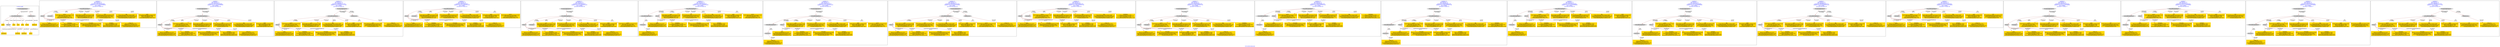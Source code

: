 digraph n0 {
fontcolor="blue"
remincross="true"
label="s24-s-norton-simon.json"
subgraph cluster_0 {
label="1-correct model"
n2[style="filled",color="white",fillcolor="lightgray",label="CulturalHeritageObject1"];
n3[shape="plaintext",style="filled",fillcolor="gold",label="made"];
n4[style="filled",color="white",fillcolor="lightgray",label="Person1"];
n5[shape="plaintext",style="filled",fillcolor="gold",label="dim"];
n6[shape="plaintext",style="filled",fillcolor="gold",label="prov"];
n7[shape="plaintext",style="filled",fillcolor="gold",label="title"];
n8[shape="plaintext",style="filled",fillcolor="gold",label="access"];
n9[shape="plaintext",style="filled",fillcolor="gold",label="nationality"];
n10[shape="plaintext",style="filled",fillcolor="gold",label="birthDate"];
n11[shape="plaintext",style="filled",fillcolor="gold",label="deathDate"];
n12[shape="plaintext",style="filled",fillcolor="gold",label="artist"];
n13[style="filled",color="white",fillcolor="lightgray",label="EuropeanaAggregation1"];
n14[style="filled",color="white",fillcolor="lightgray",label="WebResource1"];
n15[shape="plaintext",style="filled",fillcolor="gold",label="image_url"];
}
subgraph cluster_1 {
label="candidate 0\nlink coherence:1.0\nnode coherence:1.0\nconfidence:0.4977229339458856\nmapping score:0.6159076446486286\ncost:11.99992\n-precision:0.67-recall:0.62"
n17[style="filled",color="white",fillcolor="lightgray",label="CulturalHeritageObject1"];
n18[style="filled",color="white",fillcolor="lightgray",label="Person1"];
n19[style="filled",color="white",fillcolor="lightgray",label="Document1"];
n20[shape="plaintext",style="filled",fillcolor="gold",label="image_url\n[Document,classLink,0.447]\n[WebResource,classLink,0.432]\n[CulturalHeritageObject,description,0.107]\n[CulturalHeritageObject,title,0.014]"];
n21[shape="plaintext",style="filled",fillcolor="gold",label="access\n[CulturalHeritageObject,provenance,0.321]\n[Document,classLink,0.285]\n[Person,nameOfThePerson,0.219]\n[CulturalHeritageObject,title,0.175]"];
n22[shape="plaintext",style="filled",fillcolor="gold",label="artist\n[Person,nameOfThePerson,0.507]\n[CulturalHeritageObject,description,0.192]\n[Person,biographicalInformation,0.187]\n[CulturalHeritageObject,provenance,0.115]"];
n23[shape="plaintext",style="filled",fillcolor="gold",label="deathDate\n[Person,dateOfDeath,0.493]\n[CulturalHeritageObject,created,0.284]\n[Person,dateOfBirth,0.184]\n[CulturalHeritageObject,description,0.039]"];
n24[shape="plaintext",style="filled",fillcolor="gold",label="nationality\n[Person,countryAssociatedWithThePerson,0.828]\n[Person,biographicalInformation,0.062]\n[CulturalHeritageObject,description,0.059]\n[Concept,prefLabel,0.051]"];
n25[shape="plaintext",style="filled",fillcolor="gold",label="prov\n[CulturalHeritageObject,provenance,0.619]\n[CulturalHeritageObject,description,0.152]\n[CulturalHeritageObject,title,0.125]\n[Person,nameOfThePerson,0.104]"];
n26[shape="plaintext",style="filled",fillcolor="gold",label="title\n[CulturalHeritageObject,description,0.387]\n[CulturalHeritageObject,title,0.334]\n[Person,biographicalInformation,0.201]\n[Concept,prefLabel,0.079]"];
n27[shape="plaintext",style="filled",fillcolor="gold",label="dim\n[CulturalHeritageObject,extent,0.666]\n[CulturalHeritageObject,accessionNumber,0.149]\n[CulturalHeritageObject,description,0.095]\n[CulturalHeritageObject,medium,0.09]"];
n28[shape="plaintext",style="filled",fillcolor="gold",label="birthDate\n[Person,dateOfDeath,0.403]\n[Person,dateOfBirth,0.329]\n[CulturalHeritageObject,created,0.221]\n[Person,biographicalInformation,0.047]"];
n29[shape="plaintext",style="filled",fillcolor="gold",label="made\n[CulturalHeritageObject,created,0.381]\n[Person,dateOfDeath,0.366]\n[Person,dateOfBirth,0.143]\n[CulturalHeritageObject,title,0.109]"];
}
subgraph cluster_2 {
label="candidate 1\nlink coherence:1.0\nnode coherence:1.0\nconfidence:0.4977229339458856\nmapping score:0.6159076446486286\ncost:12.99986\n-precision:0.69-recall:0.69"
n31[style="filled",color="white",fillcolor="lightgray",label="CulturalHeritageObject1"];
n32[style="filled",color="white",fillcolor="lightgray",label="Person1"];
n33[style="filled",color="white",fillcolor="lightgray",label="Document1"];
n34[style="filled",color="white",fillcolor="lightgray",label="EuropeanaAggregation1"];
n35[shape="plaintext",style="filled",fillcolor="gold",label="image_url\n[Document,classLink,0.447]\n[WebResource,classLink,0.432]\n[CulturalHeritageObject,description,0.107]\n[CulturalHeritageObject,title,0.014]"];
n36[shape="plaintext",style="filled",fillcolor="gold",label="access\n[CulturalHeritageObject,provenance,0.321]\n[Document,classLink,0.285]\n[Person,nameOfThePerson,0.219]\n[CulturalHeritageObject,title,0.175]"];
n37[shape="plaintext",style="filled",fillcolor="gold",label="artist\n[Person,nameOfThePerson,0.507]\n[CulturalHeritageObject,description,0.192]\n[Person,biographicalInformation,0.187]\n[CulturalHeritageObject,provenance,0.115]"];
n38[shape="plaintext",style="filled",fillcolor="gold",label="deathDate\n[Person,dateOfDeath,0.493]\n[CulturalHeritageObject,created,0.284]\n[Person,dateOfBirth,0.184]\n[CulturalHeritageObject,description,0.039]"];
n39[shape="plaintext",style="filled",fillcolor="gold",label="nationality\n[Person,countryAssociatedWithThePerson,0.828]\n[Person,biographicalInformation,0.062]\n[CulturalHeritageObject,description,0.059]\n[Concept,prefLabel,0.051]"];
n40[shape="plaintext",style="filled",fillcolor="gold",label="prov\n[CulturalHeritageObject,provenance,0.619]\n[CulturalHeritageObject,description,0.152]\n[CulturalHeritageObject,title,0.125]\n[Person,nameOfThePerson,0.104]"];
n41[shape="plaintext",style="filled",fillcolor="gold",label="title\n[CulturalHeritageObject,description,0.387]\n[CulturalHeritageObject,title,0.334]\n[Person,biographicalInformation,0.201]\n[Concept,prefLabel,0.079]"];
n42[shape="plaintext",style="filled",fillcolor="gold",label="dim\n[CulturalHeritageObject,extent,0.666]\n[CulturalHeritageObject,accessionNumber,0.149]\n[CulturalHeritageObject,description,0.095]\n[CulturalHeritageObject,medium,0.09]"];
n43[shape="plaintext",style="filled",fillcolor="gold",label="birthDate\n[Person,dateOfDeath,0.403]\n[Person,dateOfBirth,0.329]\n[CulturalHeritageObject,created,0.221]\n[Person,biographicalInformation,0.047]"];
n44[shape="plaintext",style="filled",fillcolor="gold",label="made\n[CulturalHeritageObject,created,0.381]\n[Person,dateOfDeath,0.366]\n[Person,dateOfBirth,0.143]\n[CulturalHeritageObject,title,0.109]"];
}
subgraph cluster_3 {
label="candidate 10\nlink coherence:1.0\nnode coherence:1.0\nconfidence:0.4909596232132392\nmapping score:0.6136532077377463\ncost:12.99985\n-precision:0.92-recall:0.92"
n46[style="filled",color="white",fillcolor="lightgray",label="CulturalHeritageObject1"];
n47[style="filled",color="white",fillcolor="lightgray",label="Person1"];
n48[style="filled",color="white",fillcolor="lightgray",label="EuropeanaAggregation1"];
n49[style="filled",color="white",fillcolor="lightgray",label="WebResource2"];
n50[shape="plaintext",style="filled",fillcolor="gold",label="access\n[CulturalHeritageObject,provenance,0.321]\n[Document,classLink,0.285]\n[Person,nameOfThePerson,0.219]\n[CulturalHeritageObject,title,0.175]"];
n51[shape="plaintext",style="filled",fillcolor="gold",label="artist\n[Person,nameOfThePerson,0.507]\n[CulturalHeritageObject,description,0.192]\n[Person,biographicalInformation,0.187]\n[CulturalHeritageObject,provenance,0.115]"];
n52[shape="plaintext",style="filled",fillcolor="gold",label="image_url\n[Document,classLink,0.447]\n[WebResource,classLink,0.432]\n[CulturalHeritageObject,description,0.107]\n[CulturalHeritageObject,title,0.014]"];
n53[shape="plaintext",style="filled",fillcolor="gold",label="deathDate\n[Person,dateOfDeath,0.493]\n[CulturalHeritageObject,created,0.284]\n[Person,dateOfBirth,0.184]\n[CulturalHeritageObject,description,0.039]"];
n54[shape="plaintext",style="filled",fillcolor="gold",label="nationality\n[Person,countryAssociatedWithThePerson,0.828]\n[Person,biographicalInformation,0.062]\n[CulturalHeritageObject,description,0.059]\n[Concept,prefLabel,0.051]"];
n55[shape="plaintext",style="filled",fillcolor="gold",label="prov\n[CulturalHeritageObject,provenance,0.619]\n[CulturalHeritageObject,description,0.152]\n[CulturalHeritageObject,title,0.125]\n[Person,nameOfThePerson,0.104]"];
n56[shape="plaintext",style="filled",fillcolor="gold",label="dim\n[CulturalHeritageObject,extent,0.666]\n[CulturalHeritageObject,accessionNumber,0.149]\n[CulturalHeritageObject,description,0.095]\n[CulturalHeritageObject,medium,0.09]"];
n57[shape="plaintext",style="filled",fillcolor="gold",label="birthDate\n[Person,dateOfDeath,0.403]\n[Person,dateOfBirth,0.329]\n[CulturalHeritageObject,created,0.221]\n[Person,biographicalInformation,0.047]"];
n58[shape="plaintext",style="filled",fillcolor="gold",label="made\n[CulturalHeritageObject,created,0.381]\n[Person,dateOfDeath,0.366]\n[Person,dateOfBirth,0.143]\n[CulturalHeritageObject,title,0.109]"];
n59[shape="plaintext",style="filled",fillcolor="gold",label="title\n[CulturalHeritageObject,description,0.387]\n[CulturalHeritageObject,title,0.334]\n[Person,biographicalInformation,0.201]\n[Concept,prefLabel,0.079]"];
}
subgraph cluster_4 {
label="candidate 11\nlink coherence:1.0\nnode coherence:1.0\nconfidence:0.48313448709427\nmapping score:0.6110448290314233\ncost:11.99992\n-precision:0.67-recall:0.62"
n61[style="filled",color="white",fillcolor="lightgray",label="CulturalHeritageObject1"];
n62[style="filled",color="white",fillcolor="lightgray",label="Person1"];
n63[style="filled",color="white",fillcolor="lightgray",label="Document1"];
n64[shape="plaintext",style="filled",fillcolor="gold",label="image_url\n[Document,classLink,0.447]\n[WebResource,classLink,0.432]\n[CulturalHeritageObject,description,0.107]\n[CulturalHeritageObject,title,0.014]"];
n65[shape="plaintext",style="filled",fillcolor="gold",label="artist\n[Person,nameOfThePerson,0.507]\n[CulturalHeritageObject,description,0.192]\n[Person,biographicalInformation,0.187]\n[CulturalHeritageObject,provenance,0.115]"];
n66[shape="plaintext",style="filled",fillcolor="gold",label="deathDate\n[Person,dateOfDeath,0.493]\n[CulturalHeritageObject,created,0.284]\n[Person,dateOfBirth,0.184]\n[CulturalHeritageObject,description,0.039]"];
n67[shape="plaintext",style="filled",fillcolor="gold",label="nationality\n[Person,countryAssociatedWithThePerson,0.828]\n[Person,biographicalInformation,0.062]\n[CulturalHeritageObject,description,0.059]\n[Concept,prefLabel,0.051]"];
n68[shape="plaintext",style="filled",fillcolor="gold",label="prov\n[CulturalHeritageObject,provenance,0.619]\n[CulturalHeritageObject,description,0.152]\n[CulturalHeritageObject,title,0.125]\n[Person,nameOfThePerson,0.104]"];
n69[shape="plaintext",style="filled",fillcolor="gold",label="title\n[CulturalHeritageObject,description,0.387]\n[CulturalHeritageObject,title,0.334]\n[Person,biographicalInformation,0.201]\n[Concept,prefLabel,0.079]"];
n70[shape="plaintext",style="filled",fillcolor="gold",label="dim\n[CulturalHeritageObject,extent,0.666]\n[CulturalHeritageObject,accessionNumber,0.149]\n[CulturalHeritageObject,description,0.095]\n[CulturalHeritageObject,medium,0.09]"];
n71[shape="plaintext",style="filled",fillcolor="gold",label="birthDate\n[Person,dateOfDeath,0.403]\n[Person,dateOfBirth,0.329]\n[CulturalHeritageObject,created,0.221]\n[Person,biographicalInformation,0.047]"];
n72[shape="plaintext",style="filled",fillcolor="gold",label="made\n[CulturalHeritageObject,created,0.381]\n[Person,dateOfDeath,0.366]\n[Person,dateOfBirth,0.143]\n[CulturalHeritageObject,title,0.109]"];
n73[shape="plaintext",style="filled",fillcolor="gold",label="access\n[CulturalHeritageObject,provenance,0.321]\n[Document,classLink,0.285]\n[Person,nameOfThePerson,0.219]\n[CulturalHeritageObject,title,0.175]"];
}
subgraph cluster_5 {
label="candidate 12\nlink coherence:1.0\nnode coherence:1.0\nconfidence:0.48313448709427\nmapping score:0.6110448290314233\ncost:12.99986\n-precision:0.69-recall:0.69"
n75[style="filled",color="white",fillcolor="lightgray",label="CulturalHeritageObject1"];
n76[style="filled",color="white",fillcolor="lightgray",label="Person1"];
n77[style="filled",color="white",fillcolor="lightgray",label="Document1"];
n78[style="filled",color="white",fillcolor="lightgray",label="EuropeanaAggregation1"];
n79[shape="plaintext",style="filled",fillcolor="gold",label="image_url\n[Document,classLink,0.447]\n[WebResource,classLink,0.432]\n[CulturalHeritageObject,description,0.107]\n[CulturalHeritageObject,title,0.014]"];
n80[shape="plaintext",style="filled",fillcolor="gold",label="artist\n[Person,nameOfThePerson,0.507]\n[CulturalHeritageObject,description,0.192]\n[Person,biographicalInformation,0.187]\n[CulturalHeritageObject,provenance,0.115]"];
n81[shape="plaintext",style="filled",fillcolor="gold",label="deathDate\n[Person,dateOfDeath,0.493]\n[CulturalHeritageObject,created,0.284]\n[Person,dateOfBirth,0.184]\n[CulturalHeritageObject,description,0.039]"];
n82[shape="plaintext",style="filled",fillcolor="gold",label="nationality\n[Person,countryAssociatedWithThePerson,0.828]\n[Person,biographicalInformation,0.062]\n[CulturalHeritageObject,description,0.059]\n[Concept,prefLabel,0.051]"];
n83[shape="plaintext",style="filled",fillcolor="gold",label="prov\n[CulturalHeritageObject,provenance,0.619]\n[CulturalHeritageObject,description,0.152]\n[CulturalHeritageObject,title,0.125]\n[Person,nameOfThePerson,0.104]"];
n84[shape="plaintext",style="filled",fillcolor="gold",label="title\n[CulturalHeritageObject,description,0.387]\n[CulturalHeritageObject,title,0.334]\n[Person,biographicalInformation,0.201]\n[Concept,prefLabel,0.079]"];
n85[shape="plaintext",style="filled",fillcolor="gold",label="dim\n[CulturalHeritageObject,extent,0.666]\n[CulturalHeritageObject,accessionNumber,0.149]\n[CulturalHeritageObject,description,0.095]\n[CulturalHeritageObject,medium,0.09]"];
n86[shape="plaintext",style="filled",fillcolor="gold",label="birthDate\n[Person,dateOfDeath,0.403]\n[Person,dateOfBirth,0.329]\n[CulturalHeritageObject,created,0.221]\n[Person,biographicalInformation,0.047]"];
n87[shape="plaintext",style="filled",fillcolor="gold",label="made\n[CulturalHeritageObject,created,0.381]\n[Person,dateOfDeath,0.366]\n[Person,dateOfBirth,0.143]\n[CulturalHeritageObject,title,0.109]"];
n88[shape="plaintext",style="filled",fillcolor="gold",label="access\n[CulturalHeritageObject,provenance,0.321]\n[Document,classLink,0.285]\n[Person,nameOfThePerson,0.219]\n[CulturalHeritageObject,title,0.175]"];
}
subgraph cluster_6 {
label="candidate 13\nlink coherence:1.0\nnode coherence:1.0\nconfidence:0.48313448709427\nmapping score:0.6110448290314233\ncost:12.99991\n-precision:0.62-recall:0.62"
n90[style="filled",color="white",fillcolor="lightgray",label="CulturalHeritageObject1"];
n91[style="filled",color="white",fillcolor="lightgray",label="CulturalHeritageObject2"];
n92[style="filled",color="white",fillcolor="lightgray",label="Person1"];
n93[style="filled",color="white",fillcolor="lightgray",label="Document2"];
n94[shape="plaintext",style="filled",fillcolor="gold",label="image_url\n[Document,classLink,0.447]\n[WebResource,classLink,0.432]\n[CulturalHeritageObject,description,0.107]\n[CulturalHeritageObject,title,0.014]"];
n95[shape="plaintext",style="filled",fillcolor="gold",label="artist\n[Person,nameOfThePerson,0.507]\n[CulturalHeritageObject,description,0.192]\n[Person,biographicalInformation,0.187]\n[CulturalHeritageObject,provenance,0.115]"];
n96[shape="plaintext",style="filled",fillcolor="gold",label="deathDate\n[Person,dateOfDeath,0.493]\n[CulturalHeritageObject,created,0.284]\n[Person,dateOfBirth,0.184]\n[CulturalHeritageObject,description,0.039]"];
n97[shape="plaintext",style="filled",fillcolor="gold",label="nationality\n[Person,countryAssociatedWithThePerson,0.828]\n[Person,biographicalInformation,0.062]\n[CulturalHeritageObject,description,0.059]\n[Concept,prefLabel,0.051]"];
n98[shape="plaintext",style="filled",fillcolor="gold",label="prov\n[CulturalHeritageObject,provenance,0.619]\n[CulturalHeritageObject,description,0.152]\n[CulturalHeritageObject,title,0.125]\n[Person,nameOfThePerson,0.104]"];
n99[shape="plaintext",style="filled",fillcolor="gold",label="title\n[CulturalHeritageObject,description,0.387]\n[CulturalHeritageObject,title,0.334]\n[Person,biographicalInformation,0.201]\n[Concept,prefLabel,0.079]"];
n100[shape="plaintext",style="filled",fillcolor="gold",label="dim\n[CulturalHeritageObject,extent,0.666]\n[CulturalHeritageObject,accessionNumber,0.149]\n[CulturalHeritageObject,description,0.095]\n[CulturalHeritageObject,medium,0.09]"];
n101[shape="plaintext",style="filled",fillcolor="gold",label="birthDate\n[Person,dateOfDeath,0.403]\n[Person,dateOfBirth,0.329]\n[CulturalHeritageObject,created,0.221]\n[Person,biographicalInformation,0.047]"];
n102[shape="plaintext",style="filled",fillcolor="gold",label="made\n[CulturalHeritageObject,created,0.381]\n[Person,dateOfDeath,0.366]\n[Person,dateOfBirth,0.143]\n[CulturalHeritageObject,title,0.109]"];
n103[shape="plaintext",style="filled",fillcolor="gold",label="access\n[CulturalHeritageObject,provenance,0.321]\n[Document,classLink,0.285]\n[Person,nameOfThePerson,0.219]\n[CulturalHeritageObject,title,0.175]"];
}
subgraph cluster_7 {
label="candidate 14\nlink coherence:1.0\nnode coherence:1.0\nconfidence:0.48313448709427\nmapping score:0.6110448290314233\ncost:13.99985\n-precision:0.64-recall:0.69"
n105[style="filled",color="white",fillcolor="lightgray",label="CulturalHeritageObject1"];
n106[style="filled",color="white",fillcolor="lightgray",label="CulturalHeritageObject2"];
n107[style="filled",color="white",fillcolor="lightgray",label="Person1"];
n108[style="filled",color="white",fillcolor="lightgray",label="Document2"];
n109[style="filled",color="white",fillcolor="lightgray",label="EuropeanaAggregation1"];
n110[shape="plaintext",style="filled",fillcolor="gold",label="image_url\n[Document,classLink,0.447]\n[WebResource,classLink,0.432]\n[CulturalHeritageObject,description,0.107]\n[CulturalHeritageObject,title,0.014]"];
n111[shape="plaintext",style="filled",fillcolor="gold",label="artist\n[Person,nameOfThePerson,0.507]\n[CulturalHeritageObject,description,0.192]\n[Person,biographicalInformation,0.187]\n[CulturalHeritageObject,provenance,0.115]"];
n112[shape="plaintext",style="filled",fillcolor="gold",label="deathDate\n[Person,dateOfDeath,0.493]\n[CulturalHeritageObject,created,0.284]\n[Person,dateOfBirth,0.184]\n[CulturalHeritageObject,description,0.039]"];
n113[shape="plaintext",style="filled",fillcolor="gold",label="nationality\n[Person,countryAssociatedWithThePerson,0.828]\n[Person,biographicalInformation,0.062]\n[CulturalHeritageObject,description,0.059]\n[Concept,prefLabel,0.051]"];
n114[shape="plaintext",style="filled",fillcolor="gold",label="prov\n[CulturalHeritageObject,provenance,0.619]\n[CulturalHeritageObject,description,0.152]\n[CulturalHeritageObject,title,0.125]\n[Person,nameOfThePerson,0.104]"];
n115[shape="plaintext",style="filled",fillcolor="gold",label="title\n[CulturalHeritageObject,description,0.387]\n[CulturalHeritageObject,title,0.334]\n[Person,biographicalInformation,0.201]\n[Concept,prefLabel,0.079]"];
n116[shape="plaintext",style="filled",fillcolor="gold",label="dim\n[CulturalHeritageObject,extent,0.666]\n[CulturalHeritageObject,accessionNumber,0.149]\n[CulturalHeritageObject,description,0.095]\n[CulturalHeritageObject,medium,0.09]"];
n117[shape="plaintext",style="filled",fillcolor="gold",label="birthDate\n[Person,dateOfDeath,0.403]\n[Person,dateOfBirth,0.329]\n[CulturalHeritageObject,created,0.221]\n[Person,biographicalInformation,0.047]"];
n118[shape="plaintext",style="filled",fillcolor="gold",label="made\n[CulturalHeritageObject,created,0.381]\n[Person,dateOfDeath,0.366]\n[Person,dateOfBirth,0.143]\n[CulturalHeritageObject,title,0.109]"];
n119[shape="plaintext",style="filled",fillcolor="gold",label="access\n[CulturalHeritageObject,provenance,0.321]\n[Document,classLink,0.285]\n[Person,nameOfThePerson,0.219]\n[CulturalHeritageObject,title,0.175]"];
}
subgraph cluster_8 {
label="candidate 15\nlink coherence:1.0\nnode coherence:1.0\nconfidence:0.48167036101291566\nmapping score:0.6105567870043052\ncost:12.9998\n-precision:0.85-recall:0.85"
n121[style="filled",color="white",fillcolor="lightgray",label="CulturalHeritageObject1"];
n122[style="filled",color="white",fillcolor="lightgray",label="Person1"];
n123[style="filled",color="white",fillcolor="lightgray",label="EuropeanaAggregation1"];
n124[style="filled",color="white",fillcolor="lightgray",label="WebResource1"];
n125[shape="plaintext",style="filled",fillcolor="gold",label="artist\n[Person,nameOfThePerson,0.507]\n[CulturalHeritageObject,description,0.192]\n[Person,biographicalInformation,0.187]\n[CulturalHeritageObject,provenance,0.115]"];
n126[shape="plaintext",style="filled",fillcolor="gold",label="image_url\n[Document,classLink,0.447]\n[WebResource,classLink,0.432]\n[CulturalHeritageObject,description,0.107]\n[CulturalHeritageObject,title,0.014]"];
n127[shape="plaintext",style="filled",fillcolor="gold",label="deathDate\n[Person,dateOfDeath,0.493]\n[CulturalHeritageObject,created,0.284]\n[Person,dateOfBirth,0.184]\n[CulturalHeritageObject,description,0.039]"];
n128[shape="plaintext",style="filled",fillcolor="gold",label="nationality\n[Person,countryAssociatedWithThePerson,0.828]\n[Person,biographicalInformation,0.062]\n[CulturalHeritageObject,description,0.059]\n[Concept,prefLabel,0.051]"];
n129[shape="plaintext",style="filled",fillcolor="gold",label="prov\n[CulturalHeritageObject,provenance,0.619]\n[CulturalHeritageObject,description,0.152]\n[CulturalHeritageObject,title,0.125]\n[Person,nameOfThePerson,0.104]"];
n130[shape="plaintext",style="filled",fillcolor="gold",label="title\n[CulturalHeritageObject,description,0.387]\n[CulturalHeritageObject,title,0.334]\n[Person,biographicalInformation,0.201]\n[Concept,prefLabel,0.079]"];
n131[shape="plaintext",style="filled",fillcolor="gold",label="dim\n[CulturalHeritageObject,extent,0.666]\n[CulturalHeritageObject,accessionNumber,0.149]\n[CulturalHeritageObject,description,0.095]\n[CulturalHeritageObject,medium,0.09]"];
n132[shape="plaintext",style="filled",fillcolor="gold",label="birthDate\n[Person,dateOfDeath,0.403]\n[Person,dateOfBirth,0.329]\n[CulturalHeritageObject,created,0.221]\n[Person,biographicalInformation,0.047]"];
n133[shape="plaintext",style="filled",fillcolor="gold",label="made\n[CulturalHeritageObject,created,0.381]\n[Person,dateOfDeath,0.366]\n[Person,dateOfBirth,0.143]\n[CulturalHeritageObject,title,0.109]"];
n134[shape="plaintext",style="filled",fillcolor="gold",label="access\n[CulturalHeritageObject,provenance,0.321]\n[Document,classLink,0.285]\n[Person,nameOfThePerson,0.219]\n[CulturalHeritageObject,title,0.175]"];
}
subgraph cluster_9 {
label="candidate 16\nlink coherence:1.0\nnode coherence:1.0\nconfidence:0.47530792988014925\nmapping score:0.6084359766267164\ncost:11.99992\n-precision:0.5-recall:0.46"
n136[style="filled",color="white",fillcolor="lightgray",label="CulturalHeritageObject1"];
n137[style="filled",color="white",fillcolor="lightgray",label="Person1"];
n138[style="filled",color="white",fillcolor="lightgray",label="Document1"];
n139[shape="plaintext",style="filled",fillcolor="gold",label="image_url\n[Document,classLink,0.447]\n[WebResource,classLink,0.432]\n[CulturalHeritageObject,description,0.107]\n[CulturalHeritageObject,title,0.014]"];
n140[shape="plaintext",style="filled",fillcolor="gold",label="access\n[CulturalHeritageObject,provenance,0.321]\n[Document,classLink,0.285]\n[Person,nameOfThePerson,0.219]\n[CulturalHeritageObject,title,0.175]"];
n141[shape="plaintext",style="filled",fillcolor="gold",label="artist\n[Person,nameOfThePerson,0.507]\n[CulturalHeritageObject,description,0.192]\n[Person,biographicalInformation,0.187]\n[CulturalHeritageObject,provenance,0.115]"];
n142[shape="plaintext",style="filled",fillcolor="gold",label="nationality\n[Person,countryAssociatedWithThePerson,0.828]\n[Person,biographicalInformation,0.062]\n[CulturalHeritageObject,description,0.059]\n[Concept,prefLabel,0.051]"];
n143[shape="plaintext",style="filled",fillcolor="gold",label="made\n[CulturalHeritageObject,created,0.381]\n[Person,dateOfDeath,0.366]\n[Person,dateOfBirth,0.143]\n[CulturalHeritageObject,title,0.109]"];
n144[shape="plaintext",style="filled",fillcolor="gold",label="prov\n[CulturalHeritageObject,provenance,0.619]\n[CulturalHeritageObject,description,0.152]\n[CulturalHeritageObject,title,0.125]\n[Person,nameOfThePerson,0.104]"];
n145[shape="plaintext",style="filled",fillcolor="gold",label="title\n[CulturalHeritageObject,description,0.387]\n[CulturalHeritageObject,title,0.334]\n[Person,biographicalInformation,0.201]\n[Concept,prefLabel,0.079]"];
n146[shape="plaintext",style="filled",fillcolor="gold",label="dim\n[CulturalHeritageObject,extent,0.666]\n[CulturalHeritageObject,accessionNumber,0.149]\n[CulturalHeritageObject,description,0.095]\n[CulturalHeritageObject,medium,0.09]"];
n147[shape="plaintext",style="filled",fillcolor="gold",label="birthDate\n[Person,dateOfDeath,0.403]\n[Person,dateOfBirth,0.329]\n[CulturalHeritageObject,created,0.221]\n[Person,biographicalInformation,0.047]"];
n148[shape="plaintext",style="filled",fillcolor="gold",label="deathDate\n[Person,dateOfDeath,0.493]\n[CulturalHeritageObject,created,0.284]\n[Person,dateOfBirth,0.184]\n[CulturalHeritageObject,description,0.039]"];
}
subgraph cluster_10 {
label="candidate 17\nlink coherence:1.0\nnode coherence:1.0\nconfidence:0.47530792988014925\nmapping score:0.6084359766267164\ncost:12.99986\n-precision:0.54-recall:0.54"
n150[style="filled",color="white",fillcolor="lightgray",label="CulturalHeritageObject1"];
n151[style="filled",color="white",fillcolor="lightgray",label="Person1"];
n152[style="filled",color="white",fillcolor="lightgray",label="Document1"];
n153[style="filled",color="white",fillcolor="lightgray",label="EuropeanaAggregation1"];
n154[shape="plaintext",style="filled",fillcolor="gold",label="image_url\n[Document,classLink,0.447]\n[WebResource,classLink,0.432]\n[CulturalHeritageObject,description,0.107]\n[CulturalHeritageObject,title,0.014]"];
n155[shape="plaintext",style="filled",fillcolor="gold",label="access\n[CulturalHeritageObject,provenance,0.321]\n[Document,classLink,0.285]\n[Person,nameOfThePerson,0.219]\n[CulturalHeritageObject,title,0.175]"];
n156[shape="plaintext",style="filled",fillcolor="gold",label="artist\n[Person,nameOfThePerson,0.507]\n[CulturalHeritageObject,description,0.192]\n[Person,biographicalInformation,0.187]\n[CulturalHeritageObject,provenance,0.115]"];
n157[shape="plaintext",style="filled",fillcolor="gold",label="nationality\n[Person,countryAssociatedWithThePerson,0.828]\n[Person,biographicalInformation,0.062]\n[CulturalHeritageObject,description,0.059]\n[Concept,prefLabel,0.051]"];
n158[shape="plaintext",style="filled",fillcolor="gold",label="made\n[CulturalHeritageObject,created,0.381]\n[Person,dateOfDeath,0.366]\n[Person,dateOfBirth,0.143]\n[CulturalHeritageObject,title,0.109]"];
n159[shape="plaintext",style="filled",fillcolor="gold",label="prov\n[CulturalHeritageObject,provenance,0.619]\n[CulturalHeritageObject,description,0.152]\n[CulturalHeritageObject,title,0.125]\n[Person,nameOfThePerson,0.104]"];
n160[shape="plaintext",style="filled",fillcolor="gold",label="title\n[CulturalHeritageObject,description,0.387]\n[CulturalHeritageObject,title,0.334]\n[Person,biographicalInformation,0.201]\n[Concept,prefLabel,0.079]"];
n161[shape="plaintext",style="filled",fillcolor="gold",label="dim\n[CulturalHeritageObject,extent,0.666]\n[CulturalHeritageObject,accessionNumber,0.149]\n[CulturalHeritageObject,description,0.095]\n[CulturalHeritageObject,medium,0.09]"];
n162[shape="plaintext",style="filled",fillcolor="gold",label="birthDate\n[Person,dateOfDeath,0.403]\n[Person,dateOfBirth,0.329]\n[CulturalHeritageObject,created,0.221]\n[Person,biographicalInformation,0.047]"];
n163[shape="plaintext",style="filled",fillcolor="gold",label="deathDate\n[Person,dateOfDeath,0.493]\n[CulturalHeritageObject,created,0.284]\n[Person,dateOfBirth,0.184]\n[CulturalHeritageObject,description,0.039]"];
}
subgraph cluster_11 {
label="candidate 18\nlink coherence:1.0\nnode coherence:1.0\nconfidence:0.47530792988014925\nmapping score:0.6084359766267164\ncost:12.99991\n-precision:0.46-recall:0.46"
n165[style="filled",color="white",fillcolor="lightgray",label="CulturalHeritageObject1"];
n166[style="filled",color="white",fillcolor="lightgray",label="CulturalHeritageObject2"];
n167[style="filled",color="white",fillcolor="lightgray",label="Person1"];
n168[style="filled",color="white",fillcolor="lightgray",label="Document2"];
n169[shape="plaintext",style="filled",fillcolor="gold",label="image_url\n[Document,classLink,0.447]\n[WebResource,classLink,0.432]\n[CulturalHeritageObject,description,0.107]\n[CulturalHeritageObject,title,0.014]"];
n170[shape="plaintext",style="filled",fillcolor="gold",label="access\n[CulturalHeritageObject,provenance,0.321]\n[Document,classLink,0.285]\n[Person,nameOfThePerson,0.219]\n[CulturalHeritageObject,title,0.175]"];
n171[shape="plaintext",style="filled",fillcolor="gold",label="artist\n[Person,nameOfThePerson,0.507]\n[CulturalHeritageObject,description,0.192]\n[Person,biographicalInformation,0.187]\n[CulturalHeritageObject,provenance,0.115]"];
n172[shape="plaintext",style="filled",fillcolor="gold",label="nationality\n[Person,countryAssociatedWithThePerson,0.828]\n[Person,biographicalInformation,0.062]\n[CulturalHeritageObject,description,0.059]\n[Concept,prefLabel,0.051]"];
n173[shape="plaintext",style="filled",fillcolor="gold",label="made\n[CulturalHeritageObject,created,0.381]\n[Person,dateOfDeath,0.366]\n[Person,dateOfBirth,0.143]\n[CulturalHeritageObject,title,0.109]"];
n174[shape="plaintext",style="filled",fillcolor="gold",label="prov\n[CulturalHeritageObject,provenance,0.619]\n[CulturalHeritageObject,description,0.152]\n[CulturalHeritageObject,title,0.125]\n[Person,nameOfThePerson,0.104]"];
n175[shape="plaintext",style="filled",fillcolor="gold",label="title\n[CulturalHeritageObject,description,0.387]\n[CulturalHeritageObject,title,0.334]\n[Person,biographicalInformation,0.201]\n[Concept,prefLabel,0.079]"];
n176[shape="plaintext",style="filled",fillcolor="gold",label="dim\n[CulturalHeritageObject,extent,0.666]\n[CulturalHeritageObject,accessionNumber,0.149]\n[CulturalHeritageObject,description,0.095]\n[CulturalHeritageObject,medium,0.09]"];
n177[shape="plaintext",style="filled",fillcolor="gold",label="birthDate\n[Person,dateOfDeath,0.403]\n[Person,dateOfBirth,0.329]\n[CulturalHeritageObject,created,0.221]\n[Person,biographicalInformation,0.047]"];
n178[shape="plaintext",style="filled",fillcolor="gold",label="deathDate\n[Person,dateOfDeath,0.493]\n[CulturalHeritageObject,created,0.284]\n[Person,dateOfBirth,0.184]\n[CulturalHeritageObject,description,0.039]"];
}
subgraph cluster_12 {
label="candidate 19\nlink coherence:1.0\nnode coherence:1.0\nconfidence:0.47530792988014925\nmapping score:0.6084359766267164\ncost:13.99985\n-precision:0.5-recall:0.54"
n180[style="filled",color="white",fillcolor="lightgray",label="CulturalHeritageObject1"];
n181[style="filled",color="white",fillcolor="lightgray",label="CulturalHeritageObject2"];
n182[style="filled",color="white",fillcolor="lightgray",label="Person1"];
n183[style="filled",color="white",fillcolor="lightgray",label="Document2"];
n184[style="filled",color="white",fillcolor="lightgray",label="EuropeanaAggregation1"];
n185[shape="plaintext",style="filled",fillcolor="gold",label="image_url\n[Document,classLink,0.447]\n[WebResource,classLink,0.432]\n[CulturalHeritageObject,description,0.107]\n[CulturalHeritageObject,title,0.014]"];
n186[shape="plaintext",style="filled",fillcolor="gold",label="access\n[CulturalHeritageObject,provenance,0.321]\n[Document,classLink,0.285]\n[Person,nameOfThePerson,0.219]\n[CulturalHeritageObject,title,0.175]"];
n187[shape="plaintext",style="filled",fillcolor="gold",label="artist\n[Person,nameOfThePerson,0.507]\n[CulturalHeritageObject,description,0.192]\n[Person,biographicalInformation,0.187]\n[CulturalHeritageObject,provenance,0.115]"];
n188[shape="plaintext",style="filled",fillcolor="gold",label="nationality\n[Person,countryAssociatedWithThePerson,0.828]\n[Person,biographicalInformation,0.062]\n[CulturalHeritageObject,description,0.059]\n[Concept,prefLabel,0.051]"];
n189[shape="plaintext",style="filled",fillcolor="gold",label="made\n[CulturalHeritageObject,created,0.381]\n[Person,dateOfDeath,0.366]\n[Person,dateOfBirth,0.143]\n[CulturalHeritageObject,title,0.109]"];
n190[shape="plaintext",style="filled",fillcolor="gold",label="prov\n[CulturalHeritageObject,provenance,0.619]\n[CulturalHeritageObject,description,0.152]\n[CulturalHeritageObject,title,0.125]\n[Person,nameOfThePerson,0.104]"];
n191[shape="plaintext",style="filled",fillcolor="gold",label="title\n[CulturalHeritageObject,description,0.387]\n[CulturalHeritageObject,title,0.334]\n[Person,biographicalInformation,0.201]\n[Concept,prefLabel,0.079]"];
n192[shape="plaintext",style="filled",fillcolor="gold",label="dim\n[CulturalHeritageObject,extent,0.666]\n[CulturalHeritageObject,accessionNumber,0.149]\n[CulturalHeritageObject,description,0.095]\n[CulturalHeritageObject,medium,0.09]"];
n193[shape="plaintext",style="filled",fillcolor="gold",label="birthDate\n[Person,dateOfDeath,0.403]\n[Person,dateOfBirth,0.329]\n[CulturalHeritageObject,created,0.221]\n[Person,biographicalInformation,0.047]"];
n194[shape="plaintext",style="filled",fillcolor="gold",label="deathDate\n[Person,dateOfDeath,0.493]\n[CulturalHeritageObject,created,0.284]\n[Person,dateOfBirth,0.184]\n[CulturalHeritageObject,description,0.039]"];
}
subgraph cluster_13 {
label="candidate 2\nlink coherence:1.0\nnode coherence:1.0\nconfidence:0.4977229339458856\nmapping score:0.6159076446486286\ncost:12.99991\n-precision:0.62-recall:0.62"
n196[style="filled",color="white",fillcolor="lightgray",label="CulturalHeritageObject1"];
n197[style="filled",color="white",fillcolor="lightgray",label="CulturalHeritageObject2"];
n198[style="filled",color="white",fillcolor="lightgray",label="Person1"];
n199[style="filled",color="white",fillcolor="lightgray",label="Document2"];
n200[shape="plaintext",style="filled",fillcolor="gold",label="image_url\n[Document,classLink,0.447]\n[WebResource,classLink,0.432]\n[CulturalHeritageObject,description,0.107]\n[CulturalHeritageObject,title,0.014]"];
n201[shape="plaintext",style="filled",fillcolor="gold",label="access\n[CulturalHeritageObject,provenance,0.321]\n[Document,classLink,0.285]\n[Person,nameOfThePerson,0.219]\n[CulturalHeritageObject,title,0.175]"];
n202[shape="plaintext",style="filled",fillcolor="gold",label="artist\n[Person,nameOfThePerson,0.507]\n[CulturalHeritageObject,description,0.192]\n[Person,biographicalInformation,0.187]\n[CulturalHeritageObject,provenance,0.115]"];
n203[shape="plaintext",style="filled",fillcolor="gold",label="deathDate\n[Person,dateOfDeath,0.493]\n[CulturalHeritageObject,created,0.284]\n[Person,dateOfBirth,0.184]\n[CulturalHeritageObject,description,0.039]"];
n204[shape="plaintext",style="filled",fillcolor="gold",label="nationality\n[Person,countryAssociatedWithThePerson,0.828]\n[Person,biographicalInformation,0.062]\n[CulturalHeritageObject,description,0.059]\n[Concept,prefLabel,0.051]"];
n205[shape="plaintext",style="filled",fillcolor="gold",label="prov\n[CulturalHeritageObject,provenance,0.619]\n[CulturalHeritageObject,description,0.152]\n[CulturalHeritageObject,title,0.125]\n[Person,nameOfThePerson,0.104]"];
n206[shape="plaintext",style="filled",fillcolor="gold",label="title\n[CulturalHeritageObject,description,0.387]\n[CulturalHeritageObject,title,0.334]\n[Person,biographicalInformation,0.201]\n[Concept,prefLabel,0.079]"];
n207[shape="plaintext",style="filled",fillcolor="gold",label="dim\n[CulturalHeritageObject,extent,0.666]\n[CulturalHeritageObject,accessionNumber,0.149]\n[CulturalHeritageObject,description,0.095]\n[CulturalHeritageObject,medium,0.09]"];
n208[shape="plaintext",style="filled",fillcolor="gold",label="birthDate\n[Person,dateOfDeath,0.403]\n[Person,dateOfBirth,0.329]\n[CulturalHeritageObject,created,0.221]\n[Person,biographicalInformation,0.047]"];
n209[shape="plaintext",style="filled",fillcolor="gold",label="made\n[CulturalHeritageObject,created,0.381]\n[Person,dateOfDeath,0.366]\n[Person,dateOfBirth,0.143]\n[CulturalHeritageObject,title,0.109]"];
}
subgraph cluster_14 {
label="candidate 3\nlink coherence:1.0\nnode coherence:1.0\nconfidence:0.4977229339458856\nmapping score:0.6159076446486286\ncost:13.99985\n-precision:0.64-recall:0.69"
n211[style="filled",color="white",fillcolor="lightgray",label="CulturalHeritageObject1"];
n212[style="filled",color="white",fillcolor="lightgray",label="CulturalHeritageObject2"];
n213[style="filled",color="white",fillcolor="lightgray",label="Person1"];
n214[style="filled",color="white",fillcolor="lightgray",label="Document2"];
n215[style="filled",color="white",fillcolor="lightgray",label="EuropeanaAggregation1"];
n216[shape="plaintext",style="filled",fillcolor="gold",label="image_url\n[Document,classLink,0.447]\n[WebResource,classLink,0.432]\n[CulturalHeritageObject,description,0.107]\n[CulturalHeritageObject,title,0.014]"];
n217[shape="plaintext",style="filled",fillcolor="gold",label="access\n[CulturalHeritageObject,provenance,0.321]\n[Document,classLink,0.285]\n[Person,nameOfThePerson,0.219]\n[CulturalHeritageObject,title,0.175]"];
n218[shape="plaintext",style="filled",fillcolor="gold",label="artist\n[Person,nameOfThePerson,0.507]\n[CulturalHeritageObject,description,0.192]\n[Person,biographicalInformation,0.187]\n[CulturalHeritageObject,provenance,0.115]"];
n219[shape="plaintext",style="filled",fillcolor="gold",label="deathDate\n[Person,dateOfDeath,0.493]\n[CulturalHeritageObject,created,0.284]\n[Person,dateOfBirth,0.184]\n[CulturalHeritageObject,description,0.039]"];
n220[shape="plaintext",style="filled",fillcolor="gold",label="nationality\n[Person,countryAssociatedWithThePerson,0.828]\n[Person,biographicalInformation,0.062]\n[CulturalHeritageObject,description,0.059]\n[Concept,prefLabel,0.051]"];
n221[shape="plaintext",style="filled",fillcolor="gold",label="prov\n[CulturalHeritageObject,provenance,0.619]\n[CulturalHeritageObject,description,0.152]\n[CulturalHeritageObject,title,0.125]\n[Person,nameOfThePerson,0.104]"];
n222[shape="plaintext",style="filled",fillcolor="gold",label="title\n[CulturalHeritageObject,description,0.387]\n[CulturalHeritageObject,title,0.334]\n[Person,biographicalInformation,0.201]\n[Concept,prefLabel,0.079]"];
n223[shape="plaintext",style="filled",fillcolor="gold",label="dim\n[CulturalHeritageObject,extent,0.666]\n[CulturalHeritageObject,accessionNumber,0.149]\n[CulturalHeritageObject,description,0.095]\n[CulturalHeritageObject,medium,0.09]"];
n224[shape="plaintext",style="filled",fillcolor="gold",label="birthDate\n[Person,dateOfDeath,0.403]\n[Person,dateOfBirth,0.329]\n[CulturalHeritageObject,created,0.221]\n[Person,biographicalInformation,0.047]"];
n225[shape="plaintext",style="filled",fillcolor="gold",label="made\n[CulturalHeritageObject,created,0.381]\n[Person,dateOfDeath,0.366]\n[Person,dateOfBirth,0.143]\n[CulturalHeritageObject,title,0.109]"];
}
subgraph cluster_15 {
label="candidate 4\nlink coherence:1.0\nnode coherence:1.0\nconfidence:0.49625880786453125\nmapping score:0.6154196026215105\ncost:12.9998\n-precision:0.85-recall:0.85"
n227[style="filled",color="white",fillcolor="lightgray",label="CulturalHeritageObject1"];
n228[style="filled",color="white",fillcolor="lightgray",label="Person1"];
n229[style="filled",color="white",fillcolor="lightgray",label="EuropeanaAggregation1"];
n230[style="filled",color="white",fillcolor="lightgray",label="WebResource1"];
n231[shape="plaintext",style="filled",fillcolor="gold",label="access\n[CulturalHeritageObject,provenance,0.321]\n[Document,classLink,0.285]\n[Person,nameOfThePerson,0.219]\n[CulturalHeritageObject,title,0.175]"];
n232[shape="plaintext",style="filled",fillcolor="gold",label="artist\n[Person,nameOfThePerson,0.507]\n[CulturalHeritageObject,description,0.192]\n[Person,biographicalInformation,0.187]\n[CulturalHeritageObject,provenance,0.115]"];
n233[shape="plaintext",style="filled",fillcolor="gold",label="image_url\n[Document,classLink,0.447]\n[WebResource,classLink,0.432]\n[CulturalHeritageObject,description,0.107]\n[CulturalHeritageObject,title,0.014]"];
n234[shape="plaintext",style="filled",fillcolor="gold",label="deathDate\n[Person,dateOfDeath,0.493]\n[CulturalHeritageObject,created,0.284]\n[Person,dateOfBirth,0.184]\n[CulturalHeritageObject,description,0.039]"];
n235[shape="plaintext",style="filled",fillcolor="gold",label="nationality\n[Person,countryAssociatedWithThePerson,0.828]\n[Person,biographicalInformation,0.062]\n[CulturalHeritageObject,description,0.059]\n[Concept,prefLabel,0.051]"];
n236[shape="plaintext",style="filled",fillcolor="gold",label="prov\n[CulturalHeritageObject,provenance,0.619]\n[CulturalHeritageObject,description,0.152]\n[CulturalHeritageObject,title,0.125]\n[Person,nameOfThePerson,0.104]"];
n237[shape="plaintext",style="filled",fillcolor="gold",label="title\n[CulturalHeritageObject,description,0.387]\n[CulturalHeritageObject,title,0.334]\n[Person,biographicalInformation,0.201]\n[Concept,prefLabel,0.079]"];
n238[shape="plaintext",style="filled",fillcolor="gold",label="dim\n[CulturalHeritageObject,extent,0.666]\n[CulturalHeritageObject,accessionNumber,0.149]\n[CulturalHeritageObject,description,0.095]\n[CulturalHeritageObject,medium,0.09]"];
n239[shape="plaintext",style="filled",fillcolor="gold",label="birthDate\n[Person,dateOfDeath,0.403]\n[Person,dateOfBirth,0.329]\n[CulturalHeritageObject,created,0.221]\n[Person,biographicalInformation,0.047]"];
n240[shape="plaintext",style="filled",fillcolor="gold",label="made\n[CulturalHeritageObject,created,0.381]\n[Person,dateOfDeath,0.366]\n[Person,dateOfBirth,0.143]\n[CulturalHeritageObject,title,0.109]"];
}
subgraph cluster_16 {
label="candidate 5\nlink coherence:1.0\nnode coherence:1.0\nconfidence:0.49242374929459354\nmapping score:0.6141412497648645\ncost:11.99992\n-precision:0.75-recall:0.69"
n242[style="filled",color="white",fillcolor="lightgray",label="CulturalHeritageObject1"];
n243[style="filled",color="white",fillcolor="lightgray",label="Person1"];
n244[style="filled",color="white",fillcolor="lightgray",label="Document1"];
n245[shape="plaintext",style="filled",fillcolor="gold",label="image_url\n[Document,classLink,0.447]\n[WebResource,classLink,0.432]\n[CulturalHeritageObject,description,0.107]\n[CulturalHeritageObject,title,0.014]"];
n246[shape="plaintext",style="filled",fillcolor="gold",label="access\n[CulturalHeritageObject,provenance,0.321]\n[Document,classLink,0.285]\n[Person,nameOfThePerson,0.219]\n[CulturalHeritageObject,title,0.175]"];
n247[shape="plaintext",style="filled",fillcolor="gold",label="artist\n[Person,nameOfThePerson,0.507]\n[CulturalHeritageObject,description,0.192]\n[Person,biographicalInformation,0.187]\n[CulturalHeritageObject,provenance,0.115]"];
n248[shape="plaintext",style="filled",fillcolor="gold",label="deathDate\n[Person,dateOfDeath,0.493]\n[CulturalHeritageObject,created,0.284]\n[Person,dateOfBirth,0.184]\n[CulturalHeritageObject,description,0.039]"];
n249[shape="plaintext",style="filled",fillcolor="gold",label="nationality\n[Person,countryAssociatedWithThePerson,0.828]\n[Person,biographicalInformation,0.062]\n[CulturalHeritageObject,description,0.059]\n[Concept,prefLabel,0.051]"];
n250[shape="plaintext",style="filled",fillcolor="gold",label="prov\n[CulturalHeritageObject,provenance,0.619]\n[CulturalHeritageObject,description,0.152]\n[CulturalHeritageObject,title,0.125]\n[Person,nameOfThePerson,0.104]"];
n251[shape="plaintext",style="filled",fillcolor="gold",label="dim\n[CulturalHeritageObject,extent,0.666]\n[CulturalHeritageObject,accessionNumber,0.149]\n[CulturalHeritageObject,description,0.095]\n[CulturalHeritageObject,medium,0.09]"];
n252[shape="plaintext",style="filled",fillcolor="gold",label="birthDate\n[Person,dateOfDeath,0.403]\n[Person,dateOfBirth,0.329]\n[CulturalHeritageObject,created,0.221]\n[Person,biographicalInformation,0.047]"];
n253[shape="plaintext",style="filled",fillcolor="gold",label="made\n[CulturalHeritageObject,created,0.381]\n[Person,dateOfDeath,0.366]\n[Person,dateOfBirth,0.143]\n[CulturalHeritageObject,title,0.109]"];
n254[shape="plaintext",style="filled",fillcolor="gold",label="title\n[CulturalHeritageObject,description,0.387]\n[CulturalHeritageObject,title,0.334]\n[Person,biographicalInformation,0.201]\n[Concept,prefLabel,0.079]"];
}
subgraph cluster_17 {
label="candidate 6\nlink coherence:1.0\nnode coherence:1.0\nconfidence:0.49242374929459354\nmapping score:0.6141412497648645\ncost:12.99986\n-precision:0.77-recall:0.77"
n256[style="filled",color="white",fillcolor="lightgray",label="CulturalHeritageObject1"];
n257[style="filled",color="white",fillcolor="lightgray",label="Person1"];
n258[style="filled",color="white",fillcolor="lightgray",label="Document1"];
n259[style="filled",color="white",fillcolor="lightgray",label="EuropeanaAggregation1"];
n260[shape="plaintext",style="filled",fillcolor="gold",label="image_url\n[Document,classLink,0.447]\n[WebResource,classLink,0.432]\n[CulturalHeritageObject,description,0.107]\n[CulturalHeritageObject,title,0.014]"];
n261[shape="plaintext",style="filled",fillcolor="gold",label="access\n[CulturalHeritageObject,provenance,0.321]\n[Document,classLink,0.285]\n[Person,nameOfThePerson,0.219]\n[CulturalHeritageObject,title,0.175]"];
n262[shape="plaintext",style="filled",fillcolor="gold",label="artist\n[Person,nameOfThePerson,0.507]\n[CulturalHeritageObject,description,0.192]\n[Person,biographicalInformation,0.187]\n[CulturalHeritageObject,provenance,0.115]"];
n263[shape="plaintext",style="filled",fillcolor="gold",label="deathDate\n[Person,dateOfDeath,0.493]\n[CulturalHeritageObject,created,0.284]\n[Person,dateOfBirth,0.184]\n[CulturalHeritageObject,description,0.039]"];
n264[shape="plaintext",style="filled",fillcolor="gold",label="nationality\n[Person,countryAssociatedWithThePerson,0.828]\n[Person,biographicalInformation,0.062]\n[CulturalHeritageObject,description,0.059]\n[Concept,prefLabel,0.051]"];
n265[shape="plaintext",style="filled",fillcolor="gold",label="prov\n[CulturalHeritageObject,provenance,0.619]\n[CulturalHeritageObject,description,0.152]\n[CulturalHeritageObject,title,0.125]\n[Person,nameOfThePerson,0.104]"];
n266[shape="plaintext",style="filled",fillcolor="gold",label="dim\n[CulturalHeritageObject,extent,0.666]\n[CulturalHeritageObject,accessionNumber,0.149]\n[CulturalHeritageObject,description,0.095]\n[CulturalHeritageObject,medium,0.09]"];
n267[shape="plaintext",style="filled",fillcolor="gold",label="birthDate\n[Person,dateOfDeath,0.403]\n[Person,dateOfBirth,0.329]\n[CulturalHeritageObject,created,0.221]\n[Person,biographicalInformation,0.047]"];
n268[shape="plaintext",style="filled",fillcolor="gold",label="made\n[CulturalHeritageObject,created,0.381]\n[Person,dateOfDeath,0.366]\n[Person,dateOfBirth,0.143]\n[CulturalHeritageObject,title,0.109]"];
n269[shape="plaintext",style="filled",fillcolor="gold",label="title\n[CulturalHeritageObject,description,0.387]\n[CulturalHeritageObject,title,0.334]\n[Person,biographicalInformation,0.201]\n[Concept,prefLabel,0.079]"];
}
subgraph cluster_18 {
label="candidate 7\nlink coherence:1.0\nnode coherence:1.0\nconfidence:0.49242374929459354\nmapping score:0.6141412497648645\ncost:12.99991\n-precision:0.69-recall:0.69"
n271[style="filled",color="white",fillcolor="lightgray",label="CulturalHeritageObject1"];
n272[style="filled",color="white",fillcolor="lightgray",label="CulturalHeritageObject2"];
n273[style="filled",color="white",fillcolor="lightgray",label="Person1"];
n274[style="filled",color="white",fillcolor="lightgray",label="Document2"];
n275[shape="plaintext",style="filled",fillcolor="gold",label="image_url\n[Document,classLink,0.447]\n[WebResource,classLink,0.432]\n[CulturalHeritageObject,description,0.107]\n[CulturalHeritageObject,title,0.014]"];
n276[shape="plaintext",style="filled",fillcolor="gold",label="access\n[CulturalHeritageObject,provenance,0.321]\n[Document,classLink,0.285]\n[Person,nameOfThePerson,0.219]\n[CulturalHeritageObject,title,0.175]"];
n277[shape="plaintext",style="filled",fillcolor="gold",label="artist\n[Person,nameOfThePerson,0.507]\n[CulturalHeritageObject,description,0.192]\n[Person,biographicalInformation,0.187]\n[CulturalHeritageObject,provenance,0.115]"];
n278[shape="plaintext",style="filled",fillcolor="gold",label="deathDate\n[Person,dateOfDeath,0.493]\n[CulturalHeritageObject,created,0.284]\n[Person,dateOfBirth,0.184]\n[CulturalHeritageObject,description,0.039]"];
n279[shape="plaintext",style="filled",fillcolor="gold",label="nationality\n[Person,countryAssociatedWithThePerson,0.828]\n[Person,biographicalInformation,0.062]\n[CulturalHeritageObject,description,0.059]\n[Concept,prefLabel,0.051]"];
n280[shape="plaintext",style="filled",fillcolor="gold",label="prov\n[CulturalHeritageObject,provenance,0.619]\n[CulturalHeritageObject,description,0.152]\n[CulturalHeritageObject,title,0.125]\n[Person,nameOfThePerson,0.104]"];
n281[shape="plaintext",style="filled",fillcolor="gold",label="dim\n[CulturalHeritageObject,extent,0.666]\n[CulturalHeritageObject,accessionNumber,0.149]\n[CulturalHeritageObject,description,0.095]\n[CulturalHeritageObject,medium,0.09]"];
n282[shape="plaintext",style="filled",fillcolor="gold",label="birthDate\n[Person,dateOfDeath,0.403]\n[Person,dateOfBirth,0.329]\n[CulturalHeritageObject,created,0.221]\n[Person,biographicalInformation,0.047]"];
n283[shape="plaintext",style="filled",fillcolor="gold",label="made\n[CulturalHeritageObject,created,0.381]\n[Person,dateOfDeath,0.366]\n[Person,dateOfBirth,0.143]\n[CulturalHeritageObject,title,0.109]"];
n284[shape="plaintext",style="filled",fillcolor="gold",label="title\n[CulturalHeritageObject,description,0.387]\n[CulturalHeritageObject,title,0.334]\n[Person,biographicalInformation,0.201]\n[Concept,prefLabel,0.079]"];
}
subgraph cluster_19 {
label="candidate 8\nlink coherence:1.0\nnode coherence:1.0\nconfidence:0.49242374929459354\nmapping score:0.6141412497648645\ncost:13.99985\n-precision:0.71-recall:0.77"
n286[style="filled",color="white",fillcolor="lightgray",label="CulturalHeritageObject1"];
n287[style="filled",color="white",fillcolor="lightgray",label="CulturalHeritageObject2"];
n288[style="filled",color="white",fillcolor="lightgray",label="Person1"];
n289[style="filled",color="white",fillcolor="lightgray",label="Document2"];
n290[style="filled",color="white",fillcolor="lightgray",label="EuropeanaAggregation1"];
n291[shape="plaintext",style="filled",fillcolor="gold",label="image_url\n[Document,classLink,0.447]\n[WebResource,classLink,0.432]\n[CulturalHeritageObject,description,0.107]\n[CulturalHeritageObject,title,0.014]"];
n292[shape="plaintext",style="filled",fillcolor="gold",label="access\n[CulturalHeritageObject,provenance,0.321]\n[Document,classLink,0.285]\n[Person,nameOfThePerson,0.219]\n[CulturalHeritageObject,title,0.175]"];
n293[shape="plaintext",style="filled",fillcolor="gold",label="artist\n[Person,nameOfThePerson,0.507]\n[CulturalHeritageObject,description,0.192]\n[Person,biographicalInformation,0.187]\n[CulturalHeritageObject,provenance,0.115]"];
n294[shape="plaintext",style="filled",fillcolor="gold",label="deathDate\n[Person,dateOfDeath,0.493]\n[CulturalHeritageObject,created,0.284]\n[Person,dateOfBirth,0.184]\n[CulturalHeritageObject,description,0.039]"];
n295[shape="plaintext",style="filled",fillcolor="gold",label="nationality\n[Person,countryAssociatedWithThePerson,0.828]\n[Person,biographicalInformation,0.062]\n[CulturalHeritageObject,description,0.059]\n[Concept,prefLabel,0.051]"];
n296[shape="plaintext",style="filled",fillcolor="gold",label="prov\n[CulturalHeritageObject,provenance,0.619]\n[CulturalHeritageObject,description,0.152]\n[CulturalHeritageObject,title,0.125]\n[Person,nameOfThePerson,0.104]"];
n297[shape="plaintext",style="filled",fillcolor="gold",label="dim\n[CulturalHeritageObject,extent,0.666]\n[CulturalHeritageObject,accessionNumber,0.149]\n[CulturalHeritageObject,description,0.095]\n[CulturalHeritageObject,medium,0.09]"];
n298[shape="plaintext",style="filled",fillcolor="gold",label="birthDate\n[Person,dateOfDeath,0.403]\n[Person,dateOfBirth,0.329]\n[CulturalHeritageObject,created,0.221]\n[Person,biographicalInformation,0.047]"];
n299[shape="plaintext",style="filled",fillcolor="gold",label="made\n[CulturalHeritageObject,created,0.381]\n[Person,dateOfDeath,0.366]\n[Person,dateOfBirth,0.143]\n[CulturalHeritageObject,title,0.109]"];
n300[shape="plaintext",style="filled",fillcolor="gold",label="title\n[CulturalHeritageObject,description,0.387]\n[CulturalHeritageObject,title,0.334]\n[Person,biographicalInformation,0.201]\n[Concept,prefLabel,0.079]"];
}
subgraph cluster_20 {
label="candidate 9\nlink coherence:1.0\nnode coherence:1.0\nconfidence:0.4909596232132392\nmapping score:0.6136532077377463\ncost:12.9998\n-precision:0.92-recall:0.92"
n302[style="filled",color="white",fillcolor="lightgray",label="CulturalHeritageObject1"];
n303[style="filled",color="white",fillcolor="lightgray",label="Person1"];
n304[style="filled",color="white",fillcolor="lightgray",label="EuropeanaAggregation1"];
n305[style="filled",color="white",fillcolor="lightgray",label="WebResource1"];
n306[shape="plaintext",style="filled",fillcolor="gold",label="access\n[CulturalHeritageObject,provenance,0.321]\n[Document,classLink,0.285]\n[Person,nameOfThePerson,0.219]\n[CulturalHeritageObject,title,0.175]"];
n307[shape="plaintext",style="filled",fillcolor="gold",label="artist\n[Person,nameOfThePerson,0.507]\n[CulturalHeritageObject,description,0.192]\n[Person,biographicalInformation,0.187]\n[CulturalHeritageObject,provenance,0.115]"];
n308[shape="plaintext",style="filled",fillcolor="gold",label="image_url\n[Document,classLink,0.447]\n[WebResource,classLink,0.432]\n[CulturalHeritageObject,description,0.107]\n[CulturalHeritageObject,title,0.014]"];
n309[shape="plaintext",style="filled",fillcolor="gold",label="deathDate\n[Person,dateOfDeath,0.493]\n[CulturalHeritageObject,created,0.284]\n[Person,dateOfBirth,0.184]\n[CulturalHeritageObject,description,0.039]"];
n310[shape="plaintext",style="filled",fillcolor="gold",label="nationality\n[Person,countryAssociatedWithThePerson,0.828]\n[Person,biographicalInformation,0.062]\n[CulturalHeritageObject,description,0.059]\n[Concept,prefLabel,0.051]"];
n311[shape="plaintext",style="filled",fillcolor="gold",label="prov\n[CulturalHeritageObject,provenance,0.619]\n[CulturalHeritageObject,description,0.152]\n[CulturalHeritageObject,title,0.125]\n[Person,nameOfThePerson,0.104]"];
n312[shape="plaintext",style="filled",fillcolor="gold",label="dim\n[CulturalHeritageObject,extent,0.666]\n[CulturalHeritageObject,accessionNumber,0.149]\n[CulturalHeritageObject,description,0.095]\n[CulturalHeritageObject,medium,0.09]"];
n313[shape="plaintext",style="filled",fillcolor="gold",label="birthDate\n[Person,dateOfDeath,0.403]\n[Person,dateOfBirth,0.329]\n[CulturalHeritageObject,created,0.221]\n[Person,biographicalInformation,0.047]"];
n314[shape="plaintext",style="filled",fillcolor="gold",label="made\n[CulturalHeritageObject,created,0.381]\n[Person,dateOfDeath,0.366]\n[Person,dateOfBirth,0.143]\n[CulturalHeritageObject,title,0.109]"];
n315[shape="plaintext",style="filled",fillcolor="gold",label="title\n[CulturalHeritageObject,description,0.387]\n[CulturalHeritageObject,title,0.334]\n[Person,biographicalInformation,0.201]\n[Concept,prefLabel,0.079]"];
}
n2 -> n3[color="brown",fontcolor="black",label="created"]
n2 -> n4[color="brown",fontcolor="black",label="creator"]
n2 -> n5[color="brown",fontcolor="black",label="extent"]
n2 -> n6[color="brown",fontcolor="black",label="provenance"]
n2 -> n7[color="brown",fontcolor="black",label="title"]
n2 -> n8[color="brown",fontcolor="black",label="accessionNumber"]
n4 -> n9[color="brown",fontcolor="black",label="countryAssociatedWithThePerson"]
n4 -> n10[color="brown",fontcolor="black",label="dateOfBirth"]
n4 -> n11[color="brown",fontcolor="black",label="dateOfDeath"]
n4 -> n12[color="brown",fontcolor="black",label="nameOfThePerson"]
n13 -> n2[color="brown",fontcolor="black",label="aggregatedCHO"]
n13 -> n14[color="brown",fontcolor="black",label="hasView"]
n14 -> n15[color="brown",fontcolor="black",label="classLink"]
n17 -> n18[color="brown",fontcolor="black",label="creator\nw=0.99992"]
n17 -> n19[color="brown",fontcolor="black",label="page\nw=1.0"]
n19 -> n20[color="brown",fontcolor="black",label="classLink\nw=1.0"]
n17 -> n21[color="brown",fontcolor="black",label="provenance\nw=1.0"]
n18 -> n22[color="brown",fontcolor="black",label="nameOfThePerson\nw=1.0"]
n18 -> n23[color="brown",fontcolor="black",label="dateOfDeath\nw=1.0"]
n18 -> n24[color="brown",fontcolor="black",label="countryAssociatedWithThePerson\nw=1.0"]
n17 -> n25[color="brown",fontcolor="black",label="provenance\nw=1.0"]
n17 -> n26[color="brown",fontcolor="black",label="description\nw=1.0"]
n17 -> n27[color="brown",fontcolor="black",label="extent\nw=1.0"]
n18 -> n28[color="brown",fontcolor="black",label="dateOfBirth\nw=1.0"]
n17 -> n29[color="brown",fontcolor="black",label="created\nw=1.0"]
n31 -> n32[color="brown",fontcolor="black",label="creator\nw=0.99992"]
n31 -> n33[color="brown",fontcolor="black",label="page\nw=1.0"]
n34 -> n31[color="brown",fontcolor="black",label="aggregatedCHO\nw=0.99994"]
n33 -> n35[color="brown",fontcolor="black",label="classLink\nw=1.0"]
n31 -> n36[color="brown",fontcolor="black",label="provenance\nw=1.0"]
n32 -> n37[color="brown",fontcolor="black",label="nameOfThePerson\nw=1.0"]
n32 -> n38[color="brown",fontcolor="black",label="dateOfDeath\nw=1.0"]
n32 -> n39[color="brown",fontcolor="black",label="countryAssociatedWithThePerson\nw=1.0"]
n31 -> n40[color="brown",fontcolor="black",label="provenance\nw=1.0"]
n31 -> n41[color="brown",fontcolor="black",label="description\nw=1.0"]
n31 -> n42[color="brown",fontcolor="black",label="extent\nw=1.0"]
n32 -> n43[color="brown",fontcolor="black",label="dateOfBirth\nw=1.0"]
n31 -> n44[color="brown",fontcolor="black",label="created\nw=1.0"]
n46 -> n47[color="brown",fontcolor="black",label="creator\nw=0.99992"]
n48 -> n46[color="brown",fontcolor="black",label="aggregatedCHO\nw=0.99994"]
n48 -> n49[color="brown",fontcolor="black",label="hasView\nw=0.99999"]
n46 -> n50[color="brown",fontcolor="black",label="provenance\nw=1.0"]
n47 -> n51[color="brown",fontcolor="black",label="nameOfThePerson\nw=1.0"]
n49 -> n52[color="brown",fontcolor="black",label="classLink\nw=1.0"]
n47 -> n53[color="brown",fontcolor="black",label="dateOfDeath\nw=1.0"]
n47 -> n54[color="brown",fontcolor="black",label="countryAssociatedWithThePerson\nw=1.0"]
n46 -> n55[color="brown",fontcolor="black",label="provenance\nw=1.0"]
n46 -> n56[color="brown",fontcolor="black",label="extent\nw=1.0"]
n47 -> n57[color="brown",fontcolor="black",label="dateOfBirth\nw=1.0"]
n46 -> n58[color="brown",fontcolor="black",label="created\nw=1.0"]
n46 -> n59[color="brown",fontcolor="black",label="title\nw=1.0"]
n61 -> n62[color="brown",fontcolor="black",label="creator\nw=0.99992"]
n61 -> n63[color="brown",fontcolor="black",label="page\nw=1.0"]
n63 -> n64[color="brown",fontcolor="black",label="classLink\nw=1.0"]
n62 -> n65[color="brown",fontcolor="black",label="nameOfThePerson\nw=1.0"]
n62 -> n66[color="brown",fontcolor="black",label="dateOfDeath\nw=1.0"]
n62 -> n67[color="brown",fontcolor="black",label="countryAssociatedWithThePerson\nw=1.0"]
n61 -> n68[color="brown",fontcolor="black",label="provenance\nw=1.0"]
n61 -> n69[color="brown",fontcolor="black",label="description\nw=1.0"]
n61 -> n70[color="brown",fontcolor="black",label="extent\nw=1.0"]
n62 -> n71[color="brown",fontcolor="black",label="dateOfBirth\nw=1.0"]
n61 -> n72[color="brown",fontcolor="black",label="created\nw=1.0"]
n61 -> n73[color="brown",fontcolor="black",label="title\nw=1.0"]
n75 -> n76[color="brown",fontcolor="black",label="creator\nw=0.99992"]
n75 -> n77[color="brown",fontcolor="black",label="page\nw=1.0"]
n78 -> n75[color="brown",fontcolor="black",label="aggregatedCHO\nw=0.99994"]
n77 -> n79[color="brown",fontcolor="black",label="classLink\nw=1.0"]
n76 -> n80[color="brown",fontcolor="black",label="nameOfThePerson\nw=1.0"]
n76 -> n81[color="brown",fontcolor="black",label="dateOfDeath\nw=1.0"]
n76 -> n82[color="brown",fontcolor="black",label="countryAssociatedWithThePerson\nw=1.0"]
n75 -> n83[color="brown",fontcolor="black",label="provenance\nw=1.0"]
n75 -> n84[color="brown",fontcolor="black",label="description\nw=1.0"]
n75 -> n85[color="brown",fontcolor="black",label="extent\nw=1.0"]
n76 -> n86[color="brown",fontcolor="black",label="dateOfBirth\nw=1.0"]
n75 -> n87[color="brown",fontcolor="black",label="created\nw=1.0"]
n75 -> n88[color="brown",fontcolor="black",label="title\nw=1.0"]
n90 -> n91[color="brown",fontcolor="black",label="isRelatedTo\nw=0.99999"]
n90 -> n92[color="brown",fontcolor="black",label="creator\nw=0.99992"]
n91 -> n93[color="brown",fontcolor="black",label="page\nw=1.0"]
n93 -> n94[color="brown",fontcolor="black",label="classLink\nw=1.0"]
n92 -> n95[color="brown",fontcolor="black",label="nameOfThePerson\nw=1.0"]
n92 -> n96[color="brown",fontcolor="black",label="dateOfDeath\nw=1.0"]
n92 -> n97[color="brown",fontcolor="black",label="countryAssociatedWithThePerson\nw=1.0"]
n90 -> n98[color="brown",fontcolor="black",label="provenance\nw=1.0"]
n90 -> n99[color="brown",fontcolor="black",label="description\nw=1.0"]
n90 -> n100[color="brown",fontcolor="black",label="extent\nw=1.0"]
n92 -> n101[color="brown",fontcolor="black",label="dateOfBirth\nw=1.0"]
n90 -> n102[color="brown",fontcolor="black",label="created\nw=1.0"]
n90 -> n103[color="brown",fontcolor="black",label="title\nw=1.0"]
n105 -> n106[color="brown",fontcolor="black",label="isRelatedTo\nw=0.99999"]
n105 -> n107[color="brown",fontcolor="black",label="creator\nw=0.99992"]
n106 -> n108[color="brown",fontcolor="black",label="page\nw=1.0"]
n109 -> n105[color="brown",fontcolor="black",label="aggregatedCHO\nw=0.99994"]
n108 -> n110[color="brown",fontcolor="black",label="classLink\nw=1.0"]
n107 -> n111[color="brown",fontcolor="black",label="nameOfThePerson\nw=1.0"]
n107 -> n112[color="brown",fontcolor="black",label="dateOfDeath\nw=1.0"]
n107 -> n113[color="brown",fontcolor="black",label="countryAssociatedWithThePerson\nw=1.0"]
n105 -> n114[color="brown",fontcolor="black",label="provenance\nw=1.0"]
n105 -> n115[color="brown",fontcolor="black",label="description\nw=1.0"]
n105 -> n116[color="brown",fontcolor="black",label="extent\nw=1.0"]
n107 -> n117[color="brown",fontcolor="black",label="dateOfBirth\nw=1.0"]
n105 -> n118[color="brown",fontcolor="black",label="created\nw=1.0"]
n105 -> n119[color="brown",fontcolor="black",label="title\nw=1.0"]
n121 -> n122[color="brown",fontcolor="black",label="creator\nw=0.99992"]
n123 -> n121[color="brown",fontcolor="black",label="aggregatedCHO\nw=0.99994"]
n123 -> n124[color="brown",fontcolor="black",label="hasView\nw=0.99994"]
n122 -> n125[color="brown",fontcolor="black",label="nameOfThePerson\nw=1.0"]
n124 -> n126[color="brown",fontcolor="black",label="classLink\nw=1.0"]
n122 -> n127[color="brown",fontcolor="black",label="dateOfDeath\nw=1.0"]
n122 -> n128[color="brown",fontcolor="black",label="countryAssociatedWithThePerson\nw=1.0"]
n121 -> n129[color="brown",fontcolor="black",label="provenance\nw=1.0"]
n121 -> n130[color="brown",fontcolor="black",label="description\nw=1.0"]
n121 -> n131[color="brown",fontcolor="black",label="extent\nw=1.0"]
n122 -> n132[color="brown",fontcolor="black",label="dateOfBirth\nw=1.0"]
n121 -> n133[color="brown",fontcolor="black",label="created\nw=1.0"]
n121 -> n134[color="brown",fontcolor="black",label="title\nw=1.0"]
n136 -> n137[color="brown",fontcolor="black",label="creator\nw=0.99992"]
n136 -> n138[color="brown",fontcolor="black",label="page\nw=1.0"]
n138 -> n139[color="brown",fontcolor="black",label="classLink\nw=1.0"]
n136 -> n140[color="brown",fontcolor="black",label="provenance\nw=1.0"]
n137 -> n141[color="brown",fontcolor="black",label="nameOfThePerson\nw=1.0"]
n137 -> n142[color="brown",fontcolor="black",label="countryAssociatedWithThePerson\nw=1.0"]
n137 -> n143[color="brown",fontcolor="black",label="dateOfDeath\nw=1.0"]
n136 -> n144[color="brown",fontcolor="black",label="provenance\nw=1.0"]
n136 -> n145[color="brown",fontcolor="black",label="description\nw=1.0"]
n136 -> n146[color="brown",fontcolor="black",label="extent\nw=1.0"]
n137 -> n147[color="brown",fontcolor="black",label="dateOfBirth\nw=1.0"]
n136 -> n148[color="brown",fontcolor="black",label="created\nw=1.0"]
n150 -> n151[color="brown",fontcolor="black",label="creator\nw=0.99992"]
n150 -> n152[color="brown",fontcolor="black",label="page\nw=1.0"]
n153 -> n150[color="brown",fontcolor="black",label="aggregatedCHO\nw=0.99994"]
n152 -> n154[color="brown",fontcolor="black",label="classLink\nw=1.0"]
n150 -> n155[color="brown",fontcolor="black",label="provenance\nw=1.0"]
n151 -> n156[color="brown",fontcolor="black",label="nameOfThePerson\nw=1.0"]
n151 -> n157[color="brown",fontcolor="black",label="countryAssociatedWithThePerson\nw=1.0"]
n151 -> n158[color="brown",fontcolor="black",label="dateOfDeath\nw=1.0"]
n150 -> n159[color="brown",fontcolor="black",label="provenance\nw=1.0"]
n150 -> n160[color="brown",fontcolor="black",label="description\nw=1.0"]
n150 -> n161[color="brown",fontcolor="black",label="extent\nw=1.0"]
n151 -> n162[color="brown",fontcolor="black",label="dateOfBirth\nw=1.0"]
n150 -> n163[color="brown",fontcolor="black",label="created\nw=1.0"]
n165 -> n166[color="brown",fontcolor="black",label="isRelatedTo\nw=0.99999"]
n165 -> n167[color="brown",fontcolor="black",label="creator\nw=0.99992"]
n166 -> n168[color="brown",fontcolor="black",label="page\nw=1.0"]
n168 -> n169[color="brown",fontcolor="black",label="classLink\nw=1.0"]
n165 -> n170[color="brown",fontcolor="black",label="provenance\nw=1.0"]
n167 -> n171[color="brown",fontcolor="black",label="nameOfThePerson\nw=1.0"]
n167 -> n172[color="brown",fontcolor="black",label="countryAssociatedWithThePerson\nw=1.0"]
n167 -> n173[color="brown",fontcolor="black",label="dateOfDeath\nw=1.0"]
n165 -> n174[color="brown",fontcolor="black",label="provenance\nw=1.0"]
n165 -> n175[color="brown",fontcolor="black",label="description\nw=1.0"]
n165 -> n176[color="brown",fontcolor="black",label="extent\nw=1.0"]
n167 -> n177[color="brown",fontcolor="black",label="dateOfBirth\nw=1.0"]
n165 -> n178[color="brown",fontcolor="black",label="created\nw=1.0"]
n180 -> n181[color="brown",fontcolor="black",label="isRelatedTo\nw=0.99999"]
n180 -> n182[color="brown",fontcolor="black",label="creator\nw=0.99992"]
n181 -> n183[color="brown",fontcolor="black",label="page\nw=1.0"]
n184 -> n180[color="brown",fontcolor="black",label="aggregatedCHO\nw=0.99994"]
n183 -> n185[color="brown",fontcolor="black",label="classLink\nw=1.0"]
n180 -> n186[color="brown",fontcolor="black",label="provenance\nw=1.0"]
n182 -> n187[color="brown",fontcolor="black",label="nameOfThePerson\nw=1.0"]
n182 -> n188[color="brown",fontcolor="black",label="countryAssociatedWithThePerson\nw=1.0"]
n182 -> n189[color="brown",fontcolor="black",label="dateOfDeath\nw=1.0"]
n180 -> n190[color="brown",fontcolor="black",label="provenance\nw=1.0"]
n180 -> n191[color="brown",fontcolor="black",label="description\nw=1.0"]
n180 -> n192[color="brown",fontcolor="black",label="extent\nw=1.0"]
n182 -> n193[color="brown",fontcolor="black",label="dateOfBirth\nw=1.0"]
n180 -> n194[color="brown",fontcolor="black",label="created\nw=1.0"]
n196 -> n197[color="brown",fontcolor="black",label="isRelatedTo\nw=0.99999"]
n196 -> n198[color="brown",fontcolor="black",label="creator\nw=0.99992"]
n197 -> n199[color="brown",fontcolor="black",label="page\nw=1.0"]
n199 -> n200[color="brown",fontcolor="black",label="classLink\nw=1.0"]
n196 -> n201[color="brown",fontcolor="black",label="provenance\nw=1.0"]
n198 -> n202[color="brown",fontcolor="black",label="nameOfThePerson\nw=1.0"]
n198 -> n203[color="brown",fontcolor="black",label="dateOfDeath\nw=1.0"]
n198 -> n204[color="brown",fontcolor="black",label="countryAssociatedWithThePerson\nw=1.0"]
n196 -> n205[color="brown",fontcolor="black",label="provenance\nw=1.0"]
n196 -> n206[color="brown",fontcolor="black",label="description\nw=1.0"]
n196 -> n207[color="brown",fontcolor="black",label="extent\nw=1.0"]
n198 -> n208[color="brown",fontcolor="black",label="dateOfBirth\nw=1.0"]
n196 -> n209[color="brown",fontcolor="black",label="created\nw=1.0"]
n211 -> n212[color="brown",fontcolor="black",label="isRelatedTo\nw=0.99999"]
n211 -> n213[color="brown",fontcolor="black",label="creator\nw=0.99992"]
n212 -> n214[color="brown",fontcolor="black",label="page\nw=1.0"]
n215 -> n211[color="brown",fontcolor="black",label="aggregatedCHO\nw=0.99994"]
n214 -> n216[color="brown",fontcolor="black",label="classLink\nw=1.0"]
n211 -> n217[color="brown",fontcolor="black",label="provenance\nw=1.0"]
n213 -> n218[color="brown",fontcolor="black",label="nameOfThePerson\nw=1.0"]
n213 -> n219[color="brown",fontcolor="black",label="dateOfDeath\nw=1.0"]
n213 -> n220[color="brown",fontcolor="black",label="countryAssociatedWithThePerson\nw=1.0"]
n211 -> n221[color="brown",fontcolor="black",label="provenance\nw=1.0"]
n211 -> n222[color="brown",fontcolor="black",label="description\nw=1.0"]
n211 -> n223[color="brown",fontcolor="black",label="extent\nw=1.0"]
n213 -> n224[color="brown",fontcolor="black",label="dateOfBirth\nw=1.0"]
n211 -> n225[color="brown",fontcolor="black",label="created\nw=1.0"]
n227 -> n228[color="brown",fontcolor="black",label="creator\nw=0.99992"]
n229 -> n227[color="brown",fontcolor="black",label="aggregatedCHO\nw=0.99994"]
n229 -> n230[color="brown",fontcolor="black",label="hasView\nw=0.99994"]
n227 -> n231[color="brown",fontcolor="black",label="provenance\nw=1.0"]
n228 -> n232[color="brown",fontcolor="black",label="nameOfThePerson\nw=1.0"]
n230 -> n233[color="brown",fontcolor="black",label="classLink\nw=1.0"]
n228 -> n234[color="brown",fontcolor="black",label="dateOfDeath\nw=1.0"]
n228 -> n235[color="brown",fontcolor="black",label="countryAssociatedWithThePerson\nw=1.0"]
n227 -> n236[color="brown",fontcolor="black",label="provenance\nw=1.0"]
n227 -> n237[color="brown",fontcolor="black",label="description\nw=1.0"]
n227 -> n238[color="brown",fontcolor="black",label="extent\nw=1.0"]
n228 -> n239[color="brown",fontcolor="black",label="dateOfBirth\nw=1.0"]
n227 -> n240[color="brown",fontcolor="black",label="created\nw=1.0"]
n242 -> n243[color="brown",fontcolor="black",label="creator\nw=0.99992"]
n242 -> n244[color="brown",fontcolor="black",label="page\nw=1.0"]
n244 -> n245[color="brown",fontcolor="black",label="classLink\nw=1.0"]
n242 -> n246[color="brown",fontcolor="black",label="provenance\nw=1.0"]
n243 -> n247[color="brown",fontcolor="black",label="nameOfThePerson\nw=1.0"]
n243 -> n248[color="brown",fontcolor="black",label="dateOfDeath\nw=1.0"]
n243 -> n249[color="brown",fontcolor="black",label="countryAssociatedWithThePerson\nw=1.0"]
n242 -> n250[color="brown",fontcolor="black",label="provenance\nw=1.0"]
n242 -> n251[color="brown",fontcolor="black",label="extent\nw=1.0"]
n243 -> n252[color="brown",fontcolor="black",label="dateOfBirth\nw=1.0"]
n242 -> n253[color="brown",fontcolor="black",label="created\nw=1.0"]
n242 -> n254[color="brown",fontcolor="black",label="title\nw=1.0"]
n256 -> n257[color="brown",fontcolor="black",label="creator\nw=0.99992"]
n256 -> n258[color="brown",fontcolor="black",label="page\nw=1.0"]
n259 -> n256[color="brown",fontcolor="black",label="aggregatedCHO\nw=0.99994"]
n258 -> n260[color="brown",fontcolor="black",label="classLink\nw=1.0"]
n256 -> n261[color="brown",fontcolor="black",label="provenance\nw=1.0"]
n257 -> n262[color="brown",fontcolor="black",label="nameOfThePerson\nw=1.0"]
n257 -> n263[color="brown",fontcolor="black",label="dateOfDeath\nw=1.0"]
n257 -> n264[color="brown",fontcolor="black",label="countryAssociatedWithThePerson\nw=1.0"]
n256 -> n265[color="brown",fontcolor="black",label="provenance\nw=1.0"]
n256 -> n266[color="brown",fontcolor="black",label="extent\nw=1.0"]
n257 -> n267[color="brown",fontcolor="black",label="dateOfBirth\nw=1.0"]
n256 -> n268[color="brown",fontcolor="black",label="created\nw=1.0"]
n256 -> n269[color="brown",fontcolor="black",label="title\nw=1.0"]
n271 -> n272[color="brown",fontcolor="black",label="isRelatedTo\nw=0.99999"]
n271 -> n273[color="brown",fontcolor="black",label="creator\nw=0.99992"]
n272 -> n274[color="brown",fontcolor="black",label="page\nw=1.0"]
n274 -> n275[color="brown",fontcolor="black",label="classLink\nw=1.0"]
n271 -> n276[color="brown",fontcolor="black",label="provenance\nw=1.0"]
n273 -> n277[color="brown",fontcolor="black",label="nameOfThePerson\nw=1.0"]
n273 -> n278[color="brown",fontcolor="black",label="dateOfDeath\nw=1.0"]
n273 -> n279[color="brown",fontcolor="black",label="countryAssociatedWithThePerson\nw=1.0"]
n271 -> n280[color="brown",fontcolor="black",label="provenance\nw=1.0"]
n271 -> n281[color="brown",fontcolor="black",label="extent\nw=1.0"]
n273 -> n282[color="brown",fontcolor="black",label="dateOfBirth\nw=1.0"]
n271 -> n283[color="brown",fontcolor="black",label="created\nw=1.0"]
n271 -> n284[color="brown",fontcolor="black",label="title\nw=1.0"]
n286 -> n287[color="brown",fontcolor="black",label="isRelatedTo\nw=0.99999"]
n286 -> n288[color="brown",fontcolor="black",label="creator\nw=0.99992"]
n287 -> n289[color="brown",fontcolor="black",label="page\nw=1.0"]
n290 -> n286[color="brown",fontcolor="black",label="aggregatedCHO\nw=0.99994"]
n289 -> n291[color="brown",fontcolor="black",label="classLink\nw=1.0"]
n286 -> n292[color="brown",fontcolor="black",label="provenance\nw=1.0"]
n288 -> n293[color="brown",fontcolor="black",label="nameOfThePerson\nw=1.0"]
n288 -> n294[color="brown",fontcolor="black",label="dateOfDeath\nw=1.0"]
n288 -> n295[color="brown",fontcolor="black",label="countryAssociatedWithThePerson\nw=1.0"]
n286 -> n296[color="brown",fontcolor="black",label="provenance\nw=1.0"]
n286 -> n297[color="brown",fontcolor="black",label="extent\nw=1.0"]
n288 -> n298[color="brown",fontcolor="black",label="dateOfBirth\nw=1.0"]
n286 -> n299[color="brown",fontcolor="black",label="created\nw=1.0"]
n286 -> n300[color="brown",fontcolor="black",label="title\nw=1.0"]
n302 -> n303[color="brown",fontcolor="black",label="creator\nw=0.99992"]
n304 -> n302[color="brown",fontcolor="black",label="aggregatedCHO\nw=0.99994"]
n304 -> n305[color="brown",fontcolor="black",label="hasView\nw=0.99994"]
n302 -> n306[color="brown",fontcolor="black",label="provenance\nw=1.0"]
n303 -> n307[color="brown",fontcolor="black",label="nameOfThePerson\nw=1.0"]
n305 -> n308[color="brown",fontcolor="black",label="classLink\nw=1.0"]
n303 -> n309[color="brown",fontcolor="black",label="dateOfDeath\nw=1.0"]
n303 -> n310[color="brown",fontcolor="black",label="countryAssociatedWithThePerson\nw=1.0"]
n302 -> n311[color="brown",fontcolor="black",label="provenance\nw=1.0"]
n302 -> n312[color="brown",fontcolor="black",label="extent\nw=1.0"]
n303 -> n313[color="brown",fontcolor="black",label="dateOfBirth\nw=1.0"]
n302 -> n314[color="brown",fontcolor="black",label="created\nw=1.0"]
n302 -> n315[color="brown",fontcolor="black",label="title\nw=1.0"]
}
